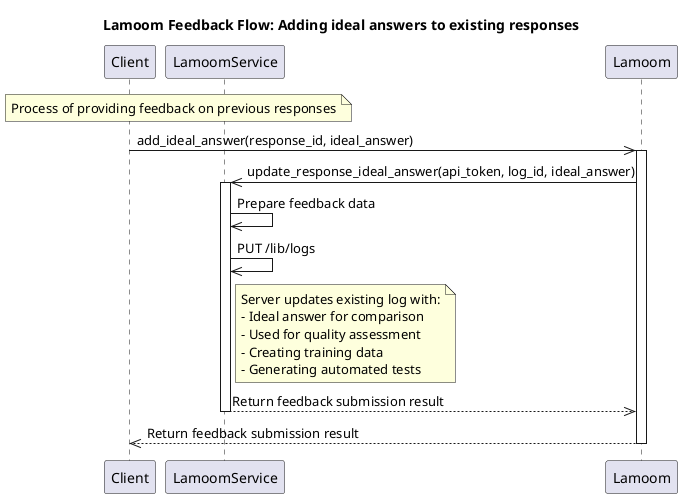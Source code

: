 @startuml

  title Lamoom Feedback Flow: Adding ideal answers to existing responses

  note over Client,LamoomService: Process of providing feedback on previous responses

    Client->>Lamoom: add_ideal_answer(response_id, ideal_answer)
    activate Lamoom

    Lamoom->>LamoomService: update_response_ideal_answer(api_token, log_id, ideal_answer)
    activate LamoomService

    LamoomService->>LamoomService: Prepare feedback data

    LamoomService->>LamoomService: PUT /lib/logs
    note right of LamoomService: Server updates existing log with:\n- Ideal answer for comparison\n- Used for quality assessment\n- Creating training data\n- Generating automated tests

    LamoomService-->>Lamoom: Return feedback submission result
    deactivate LamoomService

    Lamoom-->>Client: Return feedback submission result
    deactivate Lamoom

  @enduml